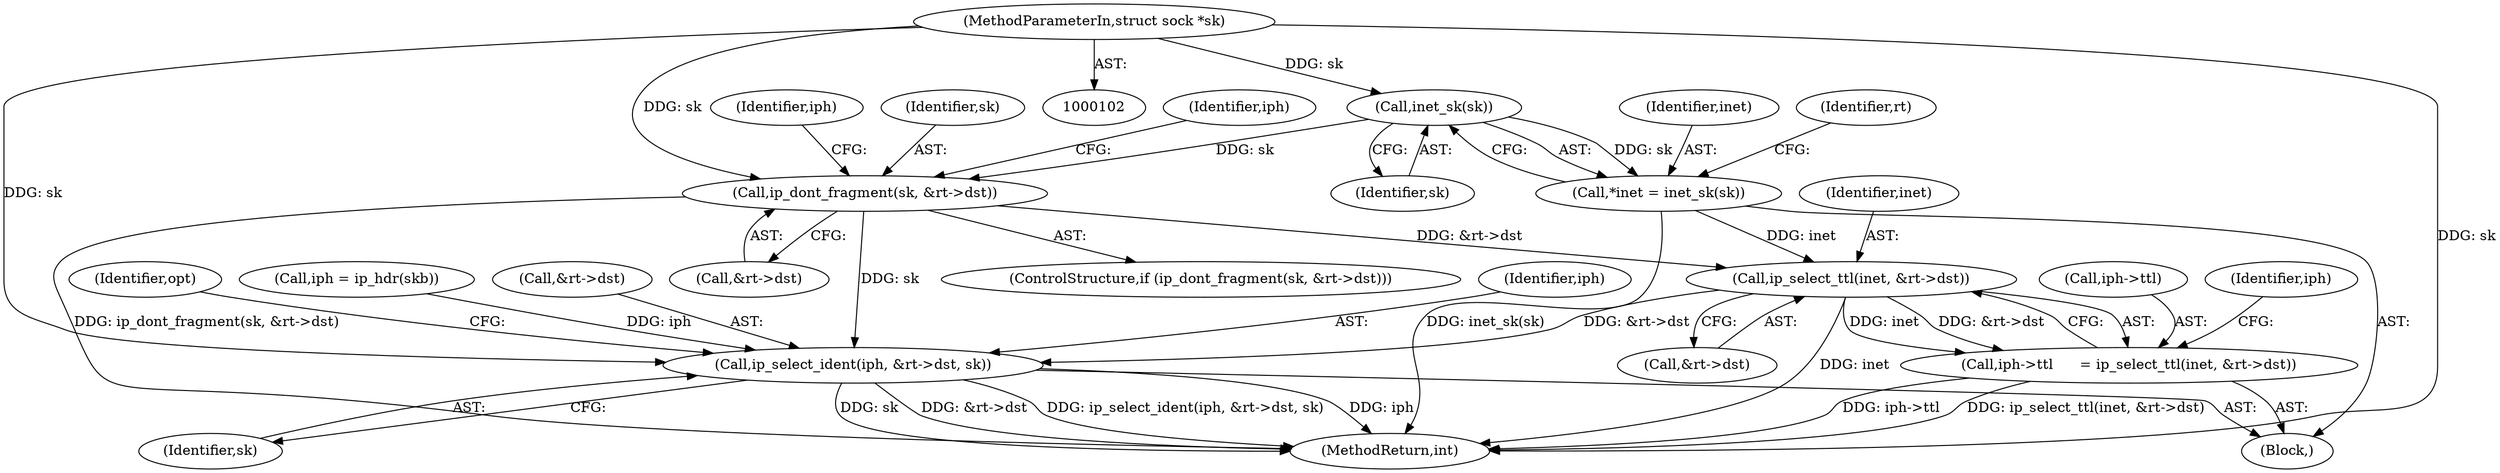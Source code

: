 digraph "0_linux_f6d8bd051c391c1c0458a30b2a7abcd939329259_21@pointer" {
"1000112" [label="(Call,inet_sk(sk))"];
"1000104" [label="(MethodParameterIn,struct sock *sk)"];
"1000110" [label="(Call,*inet = inet_sk(sk))"];
"1000177" [label="(Call,ip_select_ttl(inet, &rt->dst))"];
"1000173" [label="(Call,iph->ttl      = ip_select_ttl(inet, &rt->dst))"];
"1000204" [label="(Call,ip_select_ident(iph, &rt->dst, sk))"];
"1000155" [label="(Call,ip_dont_fragment(sk, &rt->dst))"];
"1000205" [label="(Identifier,iph)"];
"1000112" [label="(Call,inet_sk(sk))"];
"1000178" [label="(Identifier,inet)"];
"1000116" [label="(Identifier,rt)"];
"1000174" [label="(Call,iph->ttl)"];
"1000155" [label="(Call,ip_dont_fragment(sk, &rt->dst))"];
"1000111" [label="(Identifier,inet)"];
"1000204" [label="(Call,ip_select_ident(iph, &rt->dst, sk))"];
"1000110" [label="(Call,*inet = inet_sk(sk))"];
"1000173" [label="(Call,iph->ttl      = ip_select_ttl(inet, &rt->dst))"];
"1000213" [label="(Identifier,opt)"];
"1000133" [label="(Call,iph = ip_hdr(skb))"];
"1000177" [label="(Call,ip_select_ttl(inet, &rt->dst))"];
"1000210" [label="(Identifier,sk)"];
"1000104" [label="(MethodParameterIn,struct sock *sk)"];
"1000170" [label="(Identifier,iph)"];
"1000156" [label="(Identifier,sk)"];
"1000157" [label="(Call,&rt->dst)"];
"1000113" [label="(Identifier,sk)"];
"1000163" [label="(Identifier,iph)"];
"1000250" [label="(MethodReturn,int)"];
"1000154" [label="(ControlStructure,if (ip_dont_fragment(sk, &rt->dst)))"];
"1000185" [label="(Identifier,iph)"];
"1000179" [label="(Call,&rt->dst)"];
"1000206" [label="(Call,&rt->dst)"];
"1000108" [label="(Block,)"];
"1000112" -> "1000110"  [label="AST: "];
"1000112" -> "1000113"  [label="CFG: "];
"1000113" -> "1000112"  [label="AST: "];
"1000110" -> "1000112"  [label="CFG: "];
"1000112" -> "1000110"  [label="DDG: sk"];
"1000104" -> "1000112"  [label="DDG: sk"];
"1000112" -> "1000155"  [label="DDG: sk"];
"1000104" -> "1000102"  [label="AST: "];
"1000104" -> "1000250"  [label="DDG: sk"];
"1000104" -> "1000155"  [label="DDG: sk"];
"1000104" -> "1000204"  [label="DDG: sk"];
"1000110" -> "1000108"  [label="AST: "];
"1000111" -> "1000110"  [label="AST: "];
"1000116" -> "1000110"  [label="CFG: "];
"1000110" -> "1000250"  [label="DDG: inet_sk(sk)"];
"1000110" -> "1000177"  [label="DDG: inet"];
"1000177" -> "1000173"  [label="AST: "];
"1000177" -> "1000179"  [label="CFG: "];
"1000178" -> "1000177"  [label="AST: "];
"1000179" -> "1000177"  [label="AST: "];
"1000173" -> "1000177"  [label="CFG: "];
"1000177" -> "1000250"  [label="DDG: inet"];
"1000177" -> "1000173"  [label="DDG: inet"];
"1000177" -> "1000173"  [label="DDG: &rt->dst"];
"1000155" -> "1000177"  [label="DDG: &rt->dst"];
"1000177" -> "1000204"  [label="DDG: &rt->dst"];
"1000173" -> "1000108"  [label="AST: "];
"1000174" -> "1000173"  [label="AST: "];
"1000185" -> "1000173"  [label="CFG: "];
"1000173" -> "1000250"  [label="DDG: ip_select_ttl(inet, &rt->dst)"];
"1000173" -> "1000250"  [label="DDG: iph->ttl"];
"1000204" -> "1000108"  [label="AST: "];
"1000204" -> "1000210"  [label="CFG: "];
"1000205" -> "1000204"  [label="AST: "];
"1000206" -> "1000204"  [label="AST: "];
"1000210" -> "1000204"  [label="AST: "];
"1000213" -> "1000204"  [label="CFG: "];
"1000204" -> "1000250"  [label="DDG: iph"];
"1000204" -> "1000250"  [label="DDG: sk"];
"1000204" -> "1000250"  [label="DDG: &rt->dst"];
"1000204" -> "1000250"  [label="DDG: ip_select_ident(iph, &rt->dst, sk)"];
"1000133" -> "1000204"  [label="DDG: iph"];
"1000155" -> "1000204"  [label="DDG: sk"];
"1000155" -> "1000154"  [label="AST: "];
"1000155" -> "1000157"  [label="CFG: "];
"1000156" -> "1000155"  [label="AST: "];
"1000157" -> "1000155"  [label="AST: "];
"1000163" -> "1000155"  [label="CFG: "];
"1000170" -> "1000155"  [label="CFG: "];
"1000155" -> "1000250"  [label="DDG: ip_dont_fragment(sk, &rt->dst)"];
}

